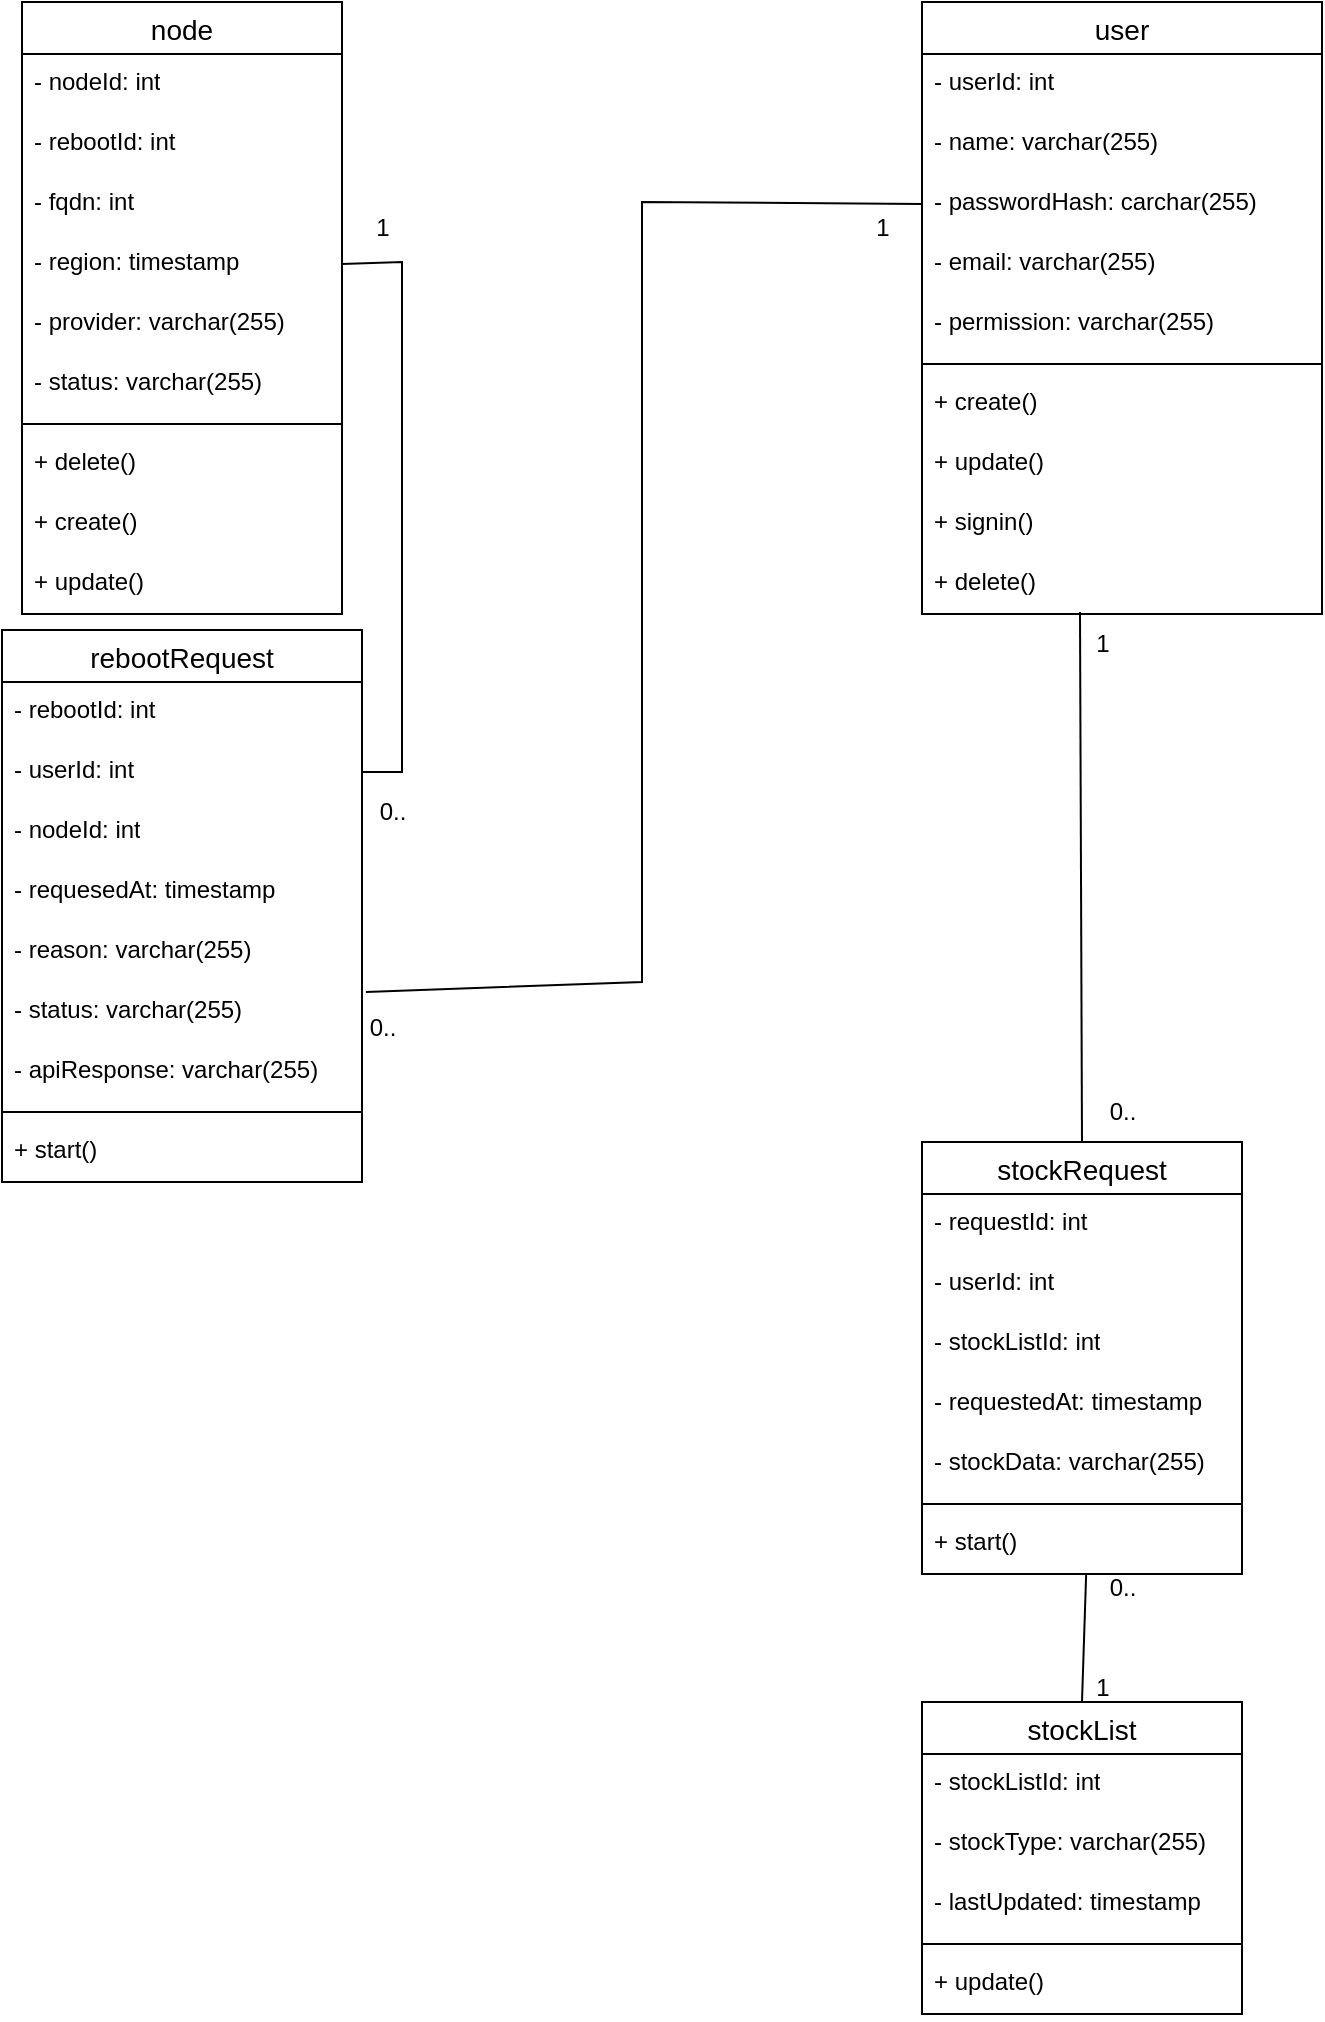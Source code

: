 <mxfile version="26.2.15">
  <diagram name="Page-1" id="ldvGW36VA5zSmigOfxqK">
    <mxGraphModel dx="1234" dy="883" grid="1" gridSize="10" guides="1" tooltips="1" connect="1" arrows="1" fold="1" page="1" pageScale="1" pageWidth="827" pageHeight="1169" math="0" shadow="0">
      <root>
        <mxCell id="0" />
        <mxCell id="1" parent="0" />
        <mxCell id="iVd26rIP7Gkr1sLa0LBI-3" value="node" style="swimlane;fontStyle=0;childLayout=stackLayout;horizontal=1;startSize=26;horizontalStack=0;resizeParent=1;resizeParentMax=0;resizeLast=0;collapsible=1;marginBottom=0;align=center;fontSize=14;" vertex="1" parent="1">
          <mxGeometry x="70" y="80" width="160" height="306" as="geometry" />
        </mxCell>
        <mxCell id="iVd26rIP7Gkr1sLa0LBI-4" value="- nodeId: int" style="text;strokeColor=none;fillColor=none;spacingLeft=4;spacingRight=4;overflow=hidden;rotatable=0;points=[[0,0.5],[1,0.5]];portConstraint=eastwest;fontSize=12;whiteSpace=wrap;html=1;" vertex="1" parent="iVd26rIP7Gkr1sLa0LBI-3">
          <mxGeometry y="26" width="160" height="30" as="geometry" />
        </mxCell>
        <mxCell id="iVd26rIP7Gkr1sLa0LBI-35" value="- rebootId: int" style="text;strokeColor=none;fillColor=none;spacingLeft=4;spacingRight=4;overflow=hidden;rotatable=0;points=[[0,0.5],[1,0.5]];portConstraint=eastwest;fontSize=12;whiteSpace=wrap;html=1;" vertex="1" parent="iVd26rIP7Gkr1sLa0LBI-3">
          <mxGeometry y="56" width="160" height="30" as="geometry" />
        </mxCell>
        <mxCell id="iVd26rIP7Gkr1sLa0LBI-37" value="- fqdn: int" style="text;strokeColor=none;fillColor=none;spacingLeft=4;spacingRight=4;overflow=hidden;rotatable=0;points=[[0,0.5],[1,0.5]];portConstraint=eastwest;fontSize=12;whiteSpace=wrap;html=1;" vertex="1" parent="iVd26rIP7Gkr1sLa0LBI-3">
          <mxGeometry y="86" width="160" height="30" as="geometry" />
        </mxCell>
        <mxCell id="iVd26rIP7Gkr1sLa0LBI-36" value="- region: timestamp" style="text;strokeColor=none;fillColor=none;spacingLeft=4;spacingRight=4;overflow=hidden;rotatable=0;points=[[0,0.5],[1,0.5]];portConstraint=eastwest;fontSize=12;whiteSpace=wrap;html=1;" vertex="1" parent="iVd26rIP7Gkr1sLa0LBI-3">
          <mxGeometry y="116" width="160" height="30" as="geometry" />
        </mxCell>
        <mxCell id="iVd26rIP7Gkr1sLa0LBI-38" value="- provider: varchar(255)" style="text;strokeColor=none;fillColor=none;spacingLeft=4;spacingRight=4;overflow=hidden;rotatable=0;points=[[0,0.5],[1,0.5]];portConstraint=eastwest;fontSize=12;whiteSpace=wrap;html=1;" vertex="1" parent="iVd26rIP7Gkr1sLa0LBI-3">
          <mxGeometry y="146" width="160" height="30" as="geometry" />
        </mxCell>
        <mxCell id="iVd26rIP7Gkr1sLa0LBI-5" value="- status: varchar(255)" style="text;strokeColor=none;fillColor=none;spacingLeft=4;spacingRight=4;overflow=hidden;rotatable=0;points=[[0,0.5],[1,0.5]];portConstraint=eastwest;fontSize=12;whiteSpace=wrap;html=1;" vertex="1" parent="iVd26rIP7Gkr1sLa0LBI-3">
          <mxGeometry y="176" width="160" height="30" as="geometry" />
        </mxCell>
        <mxCell id="iVd26rIP7Gkr1sLa0LBI-24" value="" style="line;strokeWidth=1;rotatable=0;dashed=0;labelPosition=right;align=left;verticalAlign=middle;spacingTop=0;spacingLeft=6;points=[];portConstraint=eastwest;" vertex="1" parent="iVd26rIP7Gkr1sLa0LBI-3">
          <mxGeometry y="206" width="160" height="10" as="geometry" />
        </mxCell>
        <mxCell id="iVd26rIP7Gkr1sLa0LBI-89" value="+ delete()" style="text;strokeColor=none;fillColor=none;spacingLeft=4;spacingRight=4;overflow=hidden;rotatable=0;points=[[0,0.5],[1,0.5]];portConstraint=eastwest;fontSize=12;whiteSpace=wrap;html=1;" vertex="1" parent="iVd26rIP7Gkr1sLa0LBI-3">
          <mxGeometry y="216" width="160" height="30" as="geometry" />
        </mxCell>
        <mxCell id="iVd26rIP7Gkr1sLa0LBI-90" value="+ create()" style="text;strokeColor=none;fillColor=none;spacingLeft=4;spacingRight=4;overflow=hidden;rotatable=0;points=[[0,0.5],[1,0.5]];portConstraint=eastwest;fontSize=12;whiteSpace=wrap;html=1;" vertex="1" parent="iVd26rIP7Gkr1sLa0LBI-3">
          <mxGeometry y="246" width="160" height="30" as="geometry" />
        </mxCell>
        <mxCell id="iVd26rIP7Gkr1sLa0LBI-6" value="+ update()&lt;div&gt;&lt;br&gt;&lt;/div&gt;" style="text;strokeColor=none;fillColor=none;spacingLeft=4;spacingRight=4;overflow=hidden;rotatable=0;points=[[0,0.5],[1,0.5]];portConstraint=eastwest;fontSize=12;whiteSpace=wrap;html=1;" vertex="1" parent="iVd26rIP7Gkr1sLa0LBI-3">
          <mxGeometry y="276" width="160" height="30" as="geometry" />
        </mxCell>
        <mxCell id="iVd26rIP7Gkr1sLa0LBI-39" value="rebootRequest" style="swimlane;fontStyle=0;childLayout=stackLayout;horizontal=1;startSize=26;horizontalStack=0;resizeParent=1;resizeParentMax=0;resizeLast=0;collapsible=1;marginBottom=0;align=center;fontSize=14;" vertex="1" parent="1">
          <mxGeometry x="60" y="394" width="180" height="276" as="geometry" />
        </mxCell>
        <mxCell id="iVd26rIP7Gkr1sLa0LBI-41" value="- rebootId: int" style="text;strokeColor=none;fillColor=none;spacingLeft=4;spacingRight=4;overflow=hidden;rotatable=0;points=[[0,0.5],[1,0.5]];portConstraint=eastwest;fontSize=12;whiteSpace=wrap;html=1;" vertex="1" parent="iVd26rIP7Gkr1sLa0LBI-39">
          <mxGeometry y="26" width="180" height="30" as="geometry" />
        </mxCell>
        <mxCell id="iVd26rIP7Gkr1sLa0LBI-42" value="- userId: int" style="text;strokeColor=none;fillColor=none;spacingLeft=4;spacingRight=4;overflow=hidden;rotatable=0;points=[[0,0.5],[1,0.5]];portConstraint=eastwest;fontSize=12;whiteSpace=wrap;html=1;" vertex="1" parent="iVd26rIP7Gkr1sLa0LBI-39">
          <mxGeometry y="56" width="180" height="30" as="geometry" />
        </mxCell>
        <mxCell id="iVd26rIP7Gkr1sLa0LBI-40" value="- nodeId: int" style="text;strokeColor=none;fillColor=none;spacingLeft=4;spacingRight=4;overflow=hidden;rotatable=0;points=[[0,0.5],[1,0.5]];portConstraint=eastwest;fontSize=12;whiteSpace=wrap;html=1;" vertex="1" parent="iVd26rIP7Gkr1sLa0LBI-39">
          <mxGeometry y="86" width="180" height="30" as="geometry" />
        </mxCell>
        <mxCell id="iVd26rIP7Gkr1sLa0LBI-43" value="- requesedAt: timestamp" style="text;strokeColor=none;fillColor=none;spacingLeft=4;spacingRight=4;overflow=hidden;rotatable=0;points=[[0,0.5],[1,0.5]];portConstraint=eastwest;fontSize=12;whiteSpace=wrap;html=1;" vertex="1" parent="iVd26rIP7Gkr1sLa0LBI-39">
          <mxGeometry y="116" width="180" height="30" as="geometry" />
        </mxCell>
        <mxCell id="iVd26rIP7Gkr1sLa0LBI-44" value="- reason: varchar(255)" style="text;strokeColor=none;fillColor=none;spacingLeft=4;spacingRight=4;overflow=hidden;rotatable=0;points=[[0,0.5],[1,0.5]];portConstraint=eastwest;fontSize=12;whiteSpace=wrap;html=1;" vertex="1" parent="iVd26rIP7Gkr1sLa0LBI-39">
          <mxGeometry y="146" width="180" height="30" as="geometry" />
        </mxCell>
        <mxCell id="iVd26rIP7Gkr1sLa0LBI-45" value="- status: varchar(255)" style="text;strokeColor=none;fillColor=none;spacingLeft=4;spacingRight=4;overflow=hidden;rotatable=0;points=[[0,0.5],[1,0.5]];portConstraint=eastwest;fontSize=12;whiteSpace=wrap;html=1;" vertex="1" parent="iVd26rIP7Gkr1sLa0LBI-39">
          <mxGeometry y="176" width="180" height="30" as="geometry" />
        </mxCell>
        <mxCell id="iVd26rIP7Gkr1sLa0LBI-78" value="- apiResponse: varchar(255)" style="text;strokeColor=none;fillColor=none;spacingLeft=4;spacingRight=4;overflow=hidden;rotatable=0;points=[[0,0.5],[1,0.5]];portConstraint=eastwest;fontSize=12;whiteSpace=wrap;html=1;" vertex="1" parent="iVd26rIP7Gkr1sLa0LBI-39">
          <mxGeometry y="206" width="180" height="30" as="geometry" />
        </mxCell>
        <mxCell id="iVd26rIP7Gkr1sLa0LBI-46" value="" style="line;strokeWidth=1;rotatable=0;dashed=0;labelPosition=right;align=left;verticalAlign=middle;spacingTop=0;spacingLeft=6;points=[];portConstraint=eastwest;" vertex="1" parent="iVd26rIP7Gkr1sLa0LBI-39">
          <mxGeometry y="236" width="180" height="10" as="geometry" />
        </mxCell>
        <mxCell id="iVd26rIP7Gkr1sLa0LBI-47" value="+ start()" style="text;strokeColor=none;fillColor=none;spacingLeft=4;spacingRight=4;overflow=hidden;rotatable=0;points=[[0,0.5],[1,0.5]];portConstraint=eastwest;fontSize=12;whiteSpace=wrap;html=1;" vertex="1" parent="iVd26rIP7Gkr1sLa0LBI-39">
          <mxGeometry y="246" width="180" height="30" as="geometry" />
        </mxCell>
        <mxCell id="iVd26rIP7Gkr1sLa0LBI-48" value="user" style="swimlane;fontStyle=0;childLayout=stackLayout;horizontal=1;startSize=26;horizontalStack=0;resizeParent=1;resizeParentMax=0;resizeLast=0;collapsible=1;marginBottom=0;align=center;fontSize=14;" vertex="1" parent="1">
          <mxGeometry x="520" y="80" width="200" height="306" as="geometry" />
        </mxCell>
        <mxCell id="iVd26rIP7Gkr1sLa0LBI-49" value="- userId: int" style="text;strokeColor=none;fillColor=none;spacingLeft=4;spacingRight=4;overflow=hidden;rotatable=0;points=[[0,0.5],[1,0.5]];portConstraint=eastwest;fontSize=12;whiteSpace=wrap;html=1;" vertex="1" parent="iVd26rIP7Gkr1sLa0LBI-48">
          <mxGeometry y="26" width="200" height="30" as="geometry" />
        </mxCell>
        <mxCell id="iVd26rIP7Gkr1sLa0LBI-50" value="- name: varchar(255)" style="text;strokeColor=none;fillColor=none;spacingLeft=4;spacingRight=4;overflow=hidden;rotatable=0;points=[[0,0.5],[1,0.5]];portConstraint=eastwest;fontSize=12;whiteSpace=wrap;html=1;" vertex="1" parent="iVd26rIP7Gkr1sLa0LBI-48">
          <mxGeometry y="56" width="200" height="30" as="geometry" />
        </mxCell>
        <mxCell id="iVd26rIP7Gkr1sLa0LBI-51" value="- passwordHash: carchar(255)" style="text;strokeColor=none;fillColor=none;spacingLeft=4;spacingRight=4;overflow=hidden;rotatable=0;points=[[0,0.5],[1,0.5]];portConstraint=eastwest;fontSize=12;whiteSpace=wrap;html=1;" vertex="1" parent="iVd26rIP7Gkr1sLa0LBI-48">
          <mxGeometry y="86" width="200" height="30" as="geometry" />
        </mxCell>
        <mxCell id="iVd26rIP7Gkr1sLa0LBI-52" value="- email: varchar(255)" style="text;strokeColor=none;fillColor=none;spacingLeft=4;spacingRight=4;overflow=hidden;rotatable=0;points=[[0,0.5],[1,0.5]];portConstraint=eastwest;fontSize=12;whiteSpace=wrap;html=1;" vertex="1" parent="iVd26rIP7Gkr1sLa0LBI-48">
          <mxGeometry y="116" width="200" height="30" as="geometry" />
        </mxCell>
        <mxCell id="iVd26rIP7Gkr1sLa0LBI-53" value="- permission: varchar(255)" style="text;strokeColor=none;fillColor=none;spacingLeft=4;spacingRight=4;overflow=hidden;rotatable=0;points=[[0,0.5],[1,0.5]];portConstraint=eastwest;fontSize=12;whiteSpace=wrap;html=1;" vertex="1" parent="iVd26rIP7Gkr1sLa0LBI-48">
          <mxGeometry y="146" width="200" height="30" as="geometry" />
        </mxCell>
        <mxCell id="iVd26rIP7Gkr1sLa0LBI-55" value="" style="line;strokeWidth=1;rotatable=0;dashed=0;labelPosition=right;align=left;verticalAlign=middle;spacingTop=0;spacingLeft=6;points=[];portConstraint=eastwest;" vertex="1" parent="iVd26rIP7Gkr1sLa0LBI-48">
          <mxGeometry y="176" width="200" height="10" as="geometry" />
        </mxCell>
        <mxCell id="iVd26rIP7Gkr1sLa0LBI-91" value="+ create()" style="text;strokeColor=none;fillColor=none;spacingLeft=4;spacingRight=4;overflow=hidden;rotatable=0;points=[[0,0.5],[1,0.5]];portConstraint=eastwest;fontSize=12;whiteSpace=wrap;html=1;" vertex="1" parent="iVd26rIP7Gkr1sLa0LBI-48">
          <mxGeometry y="186" width="200" height="30" as="geometry" />
        </mxCell>
        <mxCell id="iVd26rIP7Gkr1sLa0LBI-92" value="+ update()" style="text;strokeColor=none;fillColor=none;spacingLeft=4;spacingRight=4;overflow=hidden;rotatable=0;points=[[0,0.5],[1,0.5]];portConstraint=eastwest;fontSize=12;whiteSpace=wrap;html=1;" vertex="1" parent="iVd26rIP7Gkr1sLa0LBI-48">
          <mxGeometry y="216" width="200" height="30" as="geometry" />
        </mxCell>
        <mxCell id="iVd26rIP7Gkr1sLa0LBI-93" value="+ signin()" style="text;strokeColor=none;fillColor=none;spacingLeft=4;spacingRight=4;overflow=hidden;rotatable=0;points=[[0,0.5],[1,0.5]];portConstraint=eastwest;fontSize=12;whiteSpace=wrap;html=1;" vertex="1" parent="iVd26rIP7Gkr1sLa0LBI-48">
          <mxGeometry y="246" width="200" height="30" as="geometry" />
        </mxCell>
        <mxCell id="iVd26rIP7Gkr1sLa0LBI-56" value="+ delete()" style="text;strokeColor=none;fillColor=none;spacingLeft=4;spacingRight=4;overflow=hidden;rotatable=0;points=[[0,0.5],[1,0.5]];portConstraint=eastwest;fontSize=12;whiteSpace=wrap;html=1;" vertex="1" parent="iVd26rIP7Gkr1sLa0LBI-48">
          <mxGeometry y="276" width="200" height="30" as="geometry" />
        </mxCell>
        <mxCell id="iVd26rIP7Gkr1sLa0LBI-57" value="stockRequest" style="swimlane;fontStyle=0;childLayout=stackLayout;horizontal=1;startSize=26;horizontalStack=0;resizeParent=1;resizeParentMax=0;resizeLast=0;collapsible=1;marginBottom=0;align=center;fontSize=14;" vertex="1" parent="1">
          <mxGeometry x="520" y="650" width="160" height="216" as="geometry" />
        </mxCell>
        <mxCell id="iVd26rIP7Gkr1sLa0LBI-58" value="- requestId: int" style="text;strokeColor=none;fillColor=none;spacingLeft=4;spacingRight=4;overflow=hidden;rotatable=0;points=[[0,0.5],[1,0.5]];portConstraint=eastwest;fontSize=12;whiteSpace=wrap;html=1;" vertex="1" parent="iVd26rIP7Gkr1sLa0LBI-57">
          <mxGeometry y="26" width="160" height="30" as="geometry" />
        </mxCell>
        <mxCell id="iVd26rIP7Gkr1sLa0LBI-59" value="- userId: int" style="text;strokeColor=none;fillColor=none;spacingLeft=4;spacingRight=4;overflow=hidden;rotatable=0;points=[[0,0.5],[1,0.5]];portConstraint=eastwest;fontSize=12;whiteSpace=wrap;html=1;" vertex="1" parent="iVd26rIP7Gkr1sLa0LBI-57">
          <mxGeometry y="56" width="160" height="30" as="geometry" />
        </mxCell>
        <mxCell id="iVd26rIP7Gkr1sLa0LBI-60" value="- stockListId: int" style="text;strokeColor=none;fillColor=none;spacingLeft=4;spacingRight=4;overflow=hidden;rotatable=0;points=[[0,0.5],[1,0.5]];portConstraint=eastwest;fontSize=12;whiteSpace=wrap;html=1;" vertex="1" parent="iVd26rIP7Gkr1sLa0LBI-57">
          <mxGeometry y="86" width="160" height="30" as="geometry" />
        </mxCell>
        <mxCell id="iVd26rIP7Gkr1sLa0LBI-61" value="- requestedAt: timestamp" style="text;strokeColor=none;fillColor=none;spacingLeft=4;spacingRight=4;overflow=hidden;rotatable=0;points=[[0,0.5],[1,0.5]];portConstraint=eastwest;fontSize=12;whiteSpace=wrap;html=1;" vertex="1" parent="iVd26rIP7Gkr1sLa0LBI-57">
          <mxGeometry y="116" width="160" height="30" as="geometry" />
        </mxCell>
        <mxCell id="iVd26rIP7Gkr1sLa0LBI-62" value="- stockData: varchar(255)" style="text;strokeColor=none;fillColor=none;spacingLeft=4;spacingRight=4;overflow=hidden;rotatable=0;points=[[0,0.5],[1,0.5]];portConstraint=eastwest;fontSize=12;whiteSpace=wrap;html=1;" vertex="1" parent="iVd26rIP7Gkr1sLa0LBI-57">
          <mxGeometry y="146" width="160" height="30" as="geometry" />
        </mxCell>
        <mxCell id="iVd26rIP7Gkr1sLa0LBI-64" value="" style="line;strokeWidth=1;rotatable=0;dashed=0;labelPosition=right;align=left;verticalAlign=middle;spacingTop=0;spacingLeft=6;points=[];portConstraint=eastwest;" vertex="1" parent="iVd26rIP7Gkr1sLa0LBI-57">
          <mxGeometry y="176" width="160" height="10" as="geometry" />
        </mxCell>
        <mxCell id="iVd26rIP7Gkr1sLa0LBI-65" value="+ start()" style="text;strokeColor=none;fillColor=none;spacingLeft=4;spacingRight=4;overflow=hidden;rotatable=0;points=[[0,0.5],[1,0.5]];portConstraint=eastwest;fontSize=12;whiteSpace=wrap;html=1;" vertex="1" parent="iVd26rIP7Gkr1sLa0LBI-57">
          <mxGeometry y="186" width="160" height="30" as="geometry" />
        </mxCell>
        <mxCell id="iVd26rIP7Gkr1sLa0LBI-66" value="stockList" style="swimlane;fontStyle=0;childLayout=stackLayout;horizontal=1;startSize=26;horizontalStack=0;resizeParent=1;resizeParentMax=0;resizeLast=0;collapsible=1;marginBottom=0;align=center;fontSize=14;" vertex="1" parent="1">
          <mxGeometry x="520" y="930" width="160" height="156" as="geometry" />
        </mxCell>
        <mxCell id="iVd26rIP7Gkr1sLa0LBI-67" value="- stockListId: int" style="text;strokeColor=none;fillColor=none;spacingLeft=4;spacingRight=4;overflow=hidden;rotatable=0;points=[[0,0.5],[1,0.5]];portConstraint=eastwest;fontSize=12;whiteSpace=wrap;html=1;" vertex="1" parent="iVd26rIP7Gkr1sLa0LBI-66">
          <mxGeometry y="26" width="160" height="30" as="geometry" />
        </mxCell>
        <mxCell id="iVd26rIP7Gkr1sLa0LBI-68" value="- stockType: varchar(255)" style="text;strokeColor=none;fillColor=none;spacingLeft=4;spacingRight=4;overflow=hidden;rotatable=0;points=[[0,0.5],[1,0.5]];portConstraint=eastwest;fontSize=12;whiteSpace=wrap;html=1;" vertex="1" parent="iVd26rIP7Gkr1sLa0LBI-66">
          <mxGeometry y="56" width="160" height="30" as="geometry" />
        </mxCell>
        <mxCell id="iVd26rIP7Gkr1sLa0LBI-69" value="- lastUpdated: timestamp" style="text;strokeColor=none;fillColor=none;spacingLeft=4;spacingRight=4;overflow=hidden;rotatable=0;points=[[0,0.5],[1,0.5]];portConstraint=eastwest;fontSize=12;whiteSpace=wrap;html=1;" vertex="1" parent="iVd26rIP7Gkr1sLa0LBI-66">
          <mxGeometry y="86" width="160" height="30" as="geometry" />
        </mxCell>
        <mxCell id="iVd26rIP7Gkr1sLa0LBI-73" value="" style="line;strokeWidth=1;rotatable=0;dashed=0;labelPosition=right;align=left;verticalAlign=middle;spacingTop=0;spacingLeft=6;points=[];portConstraint=eastwest;" vertex="1" parent="iVd26rIP7Gkr1sLa0LBI-66">
          <mxGeometry y="116" width="160" height="10" as="geometry" />
        </mxCell>
        <mxCell id="iVd26rIP7Gkr1sLa0LBI-74" value="+ update()" style="text;strokeColor=none;fillColor=none;spacingLeft=4;spacingRight=4;overflow=hidden;rotatable=0;points=[[0,0.5],[1,0.5]];portConstraint=eastwest;fontSize=12;whiteSpace=wrap;html=1;" vertex="1" parent="iVd26rIP7Gkr1sLa0LBI-66">
          <mxGeometry y="126" width="160" height="30" as="geometry" />
        </mxCell>
        <mxCell id="iVd26rIP7Gkr1sLa0LBI-75" value="" style="endArrow=none;html=1;rounded=0;exitX=1;exitY=0.5;exitDx=0;exitDy=0;entryX=1;entryY=0.5;entryDx=0;entryDy=0;" edge="1" parent="1" source="iVd26rIP7Gkr1sLa0LBI-36" target="iVd26rIP7Gkr1sLa0LBI-42">
          <mxGeometry width="50" height="50" relative="1" as="geometry">
            <mxPoint x="340" y="210" as="sourcePoint" />
            <mxPoint x="290" y="420" as="targetPoint" />
            <Array as="points">
              <mxPoint x="260" y="210" />
              <mxPoint x="260" y="465" />
            </Array>
          </mxGeometry>
        </mxCell>
        <mxCell id="iVd26rIP7Gkr1sLa0LBI-76" value="1" style="text;html=1;align=center;verticalAlign=middle;resizable=0;points=[];autosize=1;strokeColor=none;fillColor=none;" vertex="1" parent="1">
          <mxGeometry x="235" y="178" width="30" height="30" as="geometry" />
        </mxCell>
        <mxCell id="iVd26rIP7Gkr1sLa0LBI-79" value="" style="endArrow=none;html=1;rounded=0;entryX=0.513;entryY=1;entryDx=0;entryDy=0;entryPerimeter=0;exitX=0.5;exitY=0;exitDx=0;exitDy=0;" edge="1" parent="1" source="iVd26rIP7Gkr1sLa0LBI-66" target="iVd26rIP7Gkr1sLa0LBI-65">
          <mxGeometry width="50" height="50" relative="1" as="geometry">
            <mxPoint x="420" y="900" as="sourcePoint" />
            <mxPoint x="470" y="850" as="targetPoint" />
          </mxGeometry>
        </mxCell>
        <mxCell id="iVd26rIP7Gkr1sLa0LBI-80" value="1" style="text;html=1;align=center;verticalAlign=middle;resizable=0;points=[];autosize=1;strokeColor=none;fillColor=none;" vertex="1" parent="1">
          <mxGeometry x="595" y="908" width="30" height="30" as="geometry" />
        </mxCell>
        <mxCell id="iVd26rIP7Gkr1sLa0LBI-81" value="0.." style="text;html=1;align=center;verticalAlign=middle;resizable=0;points=[];autosize=1;strokeColor=none;fillColor=none;" vertex="1" parent="1">
          <mxGeometry x="600" y="858" width="40" height="30" as="geometry" />
        </mxCell>
        <mxCell id="iVd26rIP7Gkr1sLa0LBI-82" value="0.." style="text;html=1;align=center;verticalAlign=middle;resizable=0;points=[];autosize=1;strokeColor=none;fillColor=none;" vertex="1" parent="1">
          <mxGeometry x="235" y="470" width="40" height="30" as="geometry" />
        </mxCell>
        <mxCell id="iVd26rIP7Gkr1sLa0LBI-83" value="" style="endArrow=none;html=1;rounded=0;entryX=0.5;entryY=0;entryDx=0;entryDy=0;exitX=0.395;exitY=0.967;exitDx=0;exitDy=0;exitPerimeter=0;" edge="1" parent="1" source="iVd26rIP7Gkr1sLa0LBI-56" target="iVd26rIP7Gkr1sLa0LBI-57">
          <mxGeometry width="50" height="50" relative="1" as="geometry">
            <mxPoint x="370" y="350" as="sourcePoint" />
            <mxPoint x="420" y="300" as="targetPoint" />
          </mxGeometry>
        </mxCell>
        <mxCell id="iVd26rIP7Gkr1sLa0LBI-86" value="" style="endArrow=none;html=1;rounded=0;entryX=0;entryY=0.5;entryDx=0;entryDy=0;exitX=1.011;exitY=0.167;exitDx=0;exitDy=0;exitPerimeter=0;" edge="1" parent="1" source="iVd26rIP7Gkr1sLa0LBI-45" target="iVd26rIP7Gkr1sLa0LBI-51">
          <mxGeometry width="50" height="50" relative="1" as="geometry">
            <mxPoint x="390" y="280" as="sourcePoint" />
            <mxPoint x="440" y="230" as="targetPoint" />
            <Array as="points">
              <mxPoint x="380" y="570" />
              <mxPoint x="380" y="180" />
            </Array>
          </mxGeometry>
        </mxCell>
        <mxCell id="iVd26rIP7Gkr1sLa0LBI-87" value="0.." style="text;html=1;align=center;verticalAlign=middle;resizable=0;points=[];autosize=1;strokeColor=none;fillColor=none;" vertex="1" parent="1">
          <mxGeometry x="230" y="578" width="40" height="30" as="geometry" />
        </mxCell>
        <mxCell id="iVd26rIP7Gkr1sLa0LBI-88" value="1" style="text;html=1;align=center;verticalAlign=middle;resizable=0;points=[];autosize=1;strokeColor=none;fillColor=none;" vertex="1" parent="1">
          <mxGeometry x="485" y="178" width="30" height="30" as="geometry" />
        </mxCell>
        <mxCell id="iVd26rIP7Gkr1sLa0LBI-94" value="0.." style="text;html=1;align=center;verticalAlign=middle;resizable=0;points=[];autosize=1;strokeColor=none;fillColor=none;" vertex="1" parent="1">
          <mxGeometry x="600" y="620" width="40" height="30" as="geometry" />
        </mxCell>
        <mxCell id="iVd26rIP7Gkr1sLa0LBI-95" value="1" style="text;html=1;align=center;verticalAlign=middle;resizable=0;points=[];autosize=1;strokeColor=none;fillColor=none;" vertex="1" parent="1">
          <mxGeometry x="595" y="386" width="30" height="30" as="geometry" />
        </mxCell>
      </root>
    </mxGraphModel>
  </diagram>
</mxfile>
